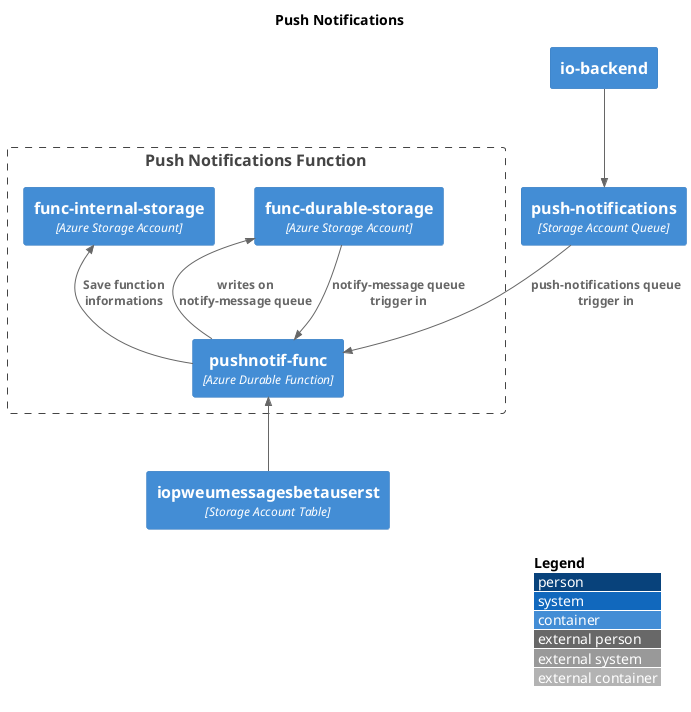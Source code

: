 @startuml push-notifications
!include <C4/C4_Component>
!include <C4/C4_Context>
!include <C4/C4_Container>

LAYOUT_WITH_LEGEND()

title Push Notifications

Boundary(io, "Push Notifications Function") {
    Container(pushNotifFunc, "pushnotif-func", "Azure Durable Function")
    Container(internalStorage, "func-internal-storage", "Azure Storage Account")
    Container(durableStorage, "func-durable-storage", "Azure Storage Account")
}

Rel_U(pushNotifFunc, internalStorage, "Save function informations")
Rel_U(pushNotifFunc, durableStorage, "writes on notify-message queue")
Rel_D(durableStorage, pushNotifFunc, "notify-message queue trigger in")

Container(iopweumessagesbetauserst, "iopweumessagesbetauserst", "Storage Account Table")
Container(iobackend, "io-backend")
Container(pushNotifQueue, "push-notifications", "Storage Account Queue")

Rel_D(iobackend, pushNotifQueue, "")
Rel_D(pushNotifQueue, pushNotifFunc, "push-notifications queue trigger in")
Rel_U(iopweumessagesbetauserst,pushNotifFunc,"")
@enduml
